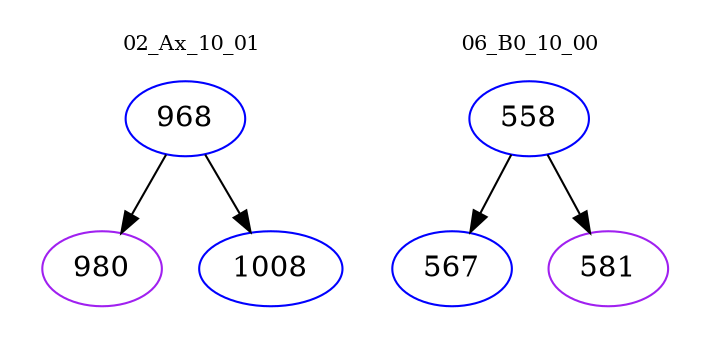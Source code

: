 digraph{
subgraph cluster_0 {
color = white
label = "02_Ax_10_01";
fontsize=10;
T0_968 [label="968", color="blue"]
T0_968 -> T0_980 [color="black"]
T0_980 [label="980", color="purple"]
T0_968 -> T0_1008 [color="black"]
T0_1008 [label="1008", color="blue"]
}
subgraph cluster_1 {
color = white
label = "06_B0_10_00";
fontsize=10;
T1_558 [label="558", color="blue"]
T1_558 -> T1_567 [color="black"]
T1_567 [label="567", color="blue"]
T1_558 -> T1_581 [color="black"]
T1_581 [label="581", color="purple"]
}
}
